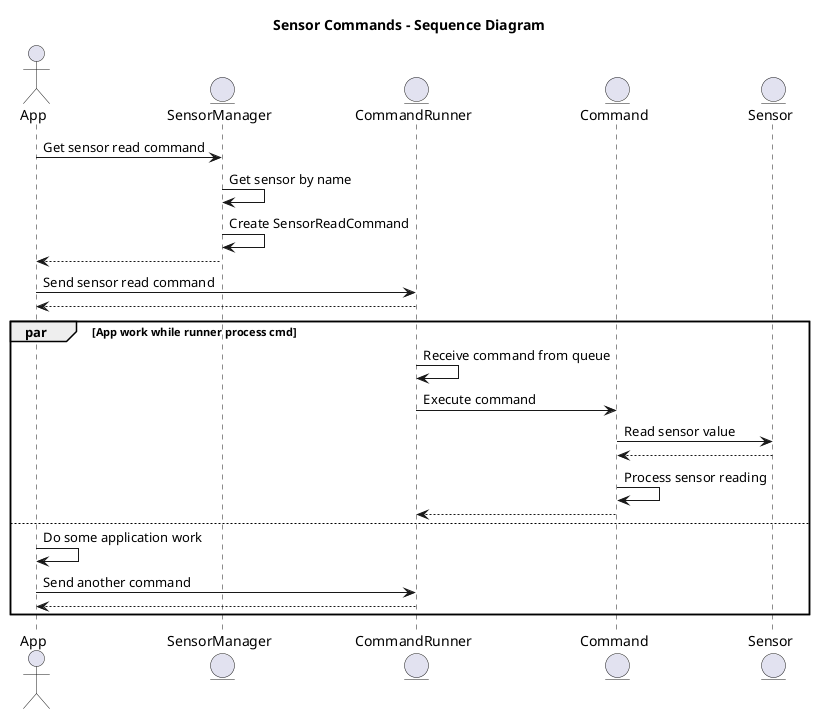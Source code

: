 @startuml

title "Sensor Commands - Sequence Diagram"

actor App as app
entity SensorManager as smgr
entity CommandRunner as cmdr
entity Command as cmd
entity Sensor as ssr

app -> smgr: Get sensor read command
smgr -> smgr: Get sensor by name
smgr -> smgr: Create SensorReadCommand
app <-- smgr
app -> cmdr: Send sensor read command
app <-- cmdr
par App work while runner process cmd
cmdr -> cmdr: Receive command from queue
cmdr -> cmd: Execute command
cmd -> ssr: Read sensor value
cmd <-- ssr
cmd -> cmd: Process sensor reading
cmdr <-- cmd
else
app -> app: Do some application work
app -> cmdr: Send another command
app <-- cmdr
end

@enduml
